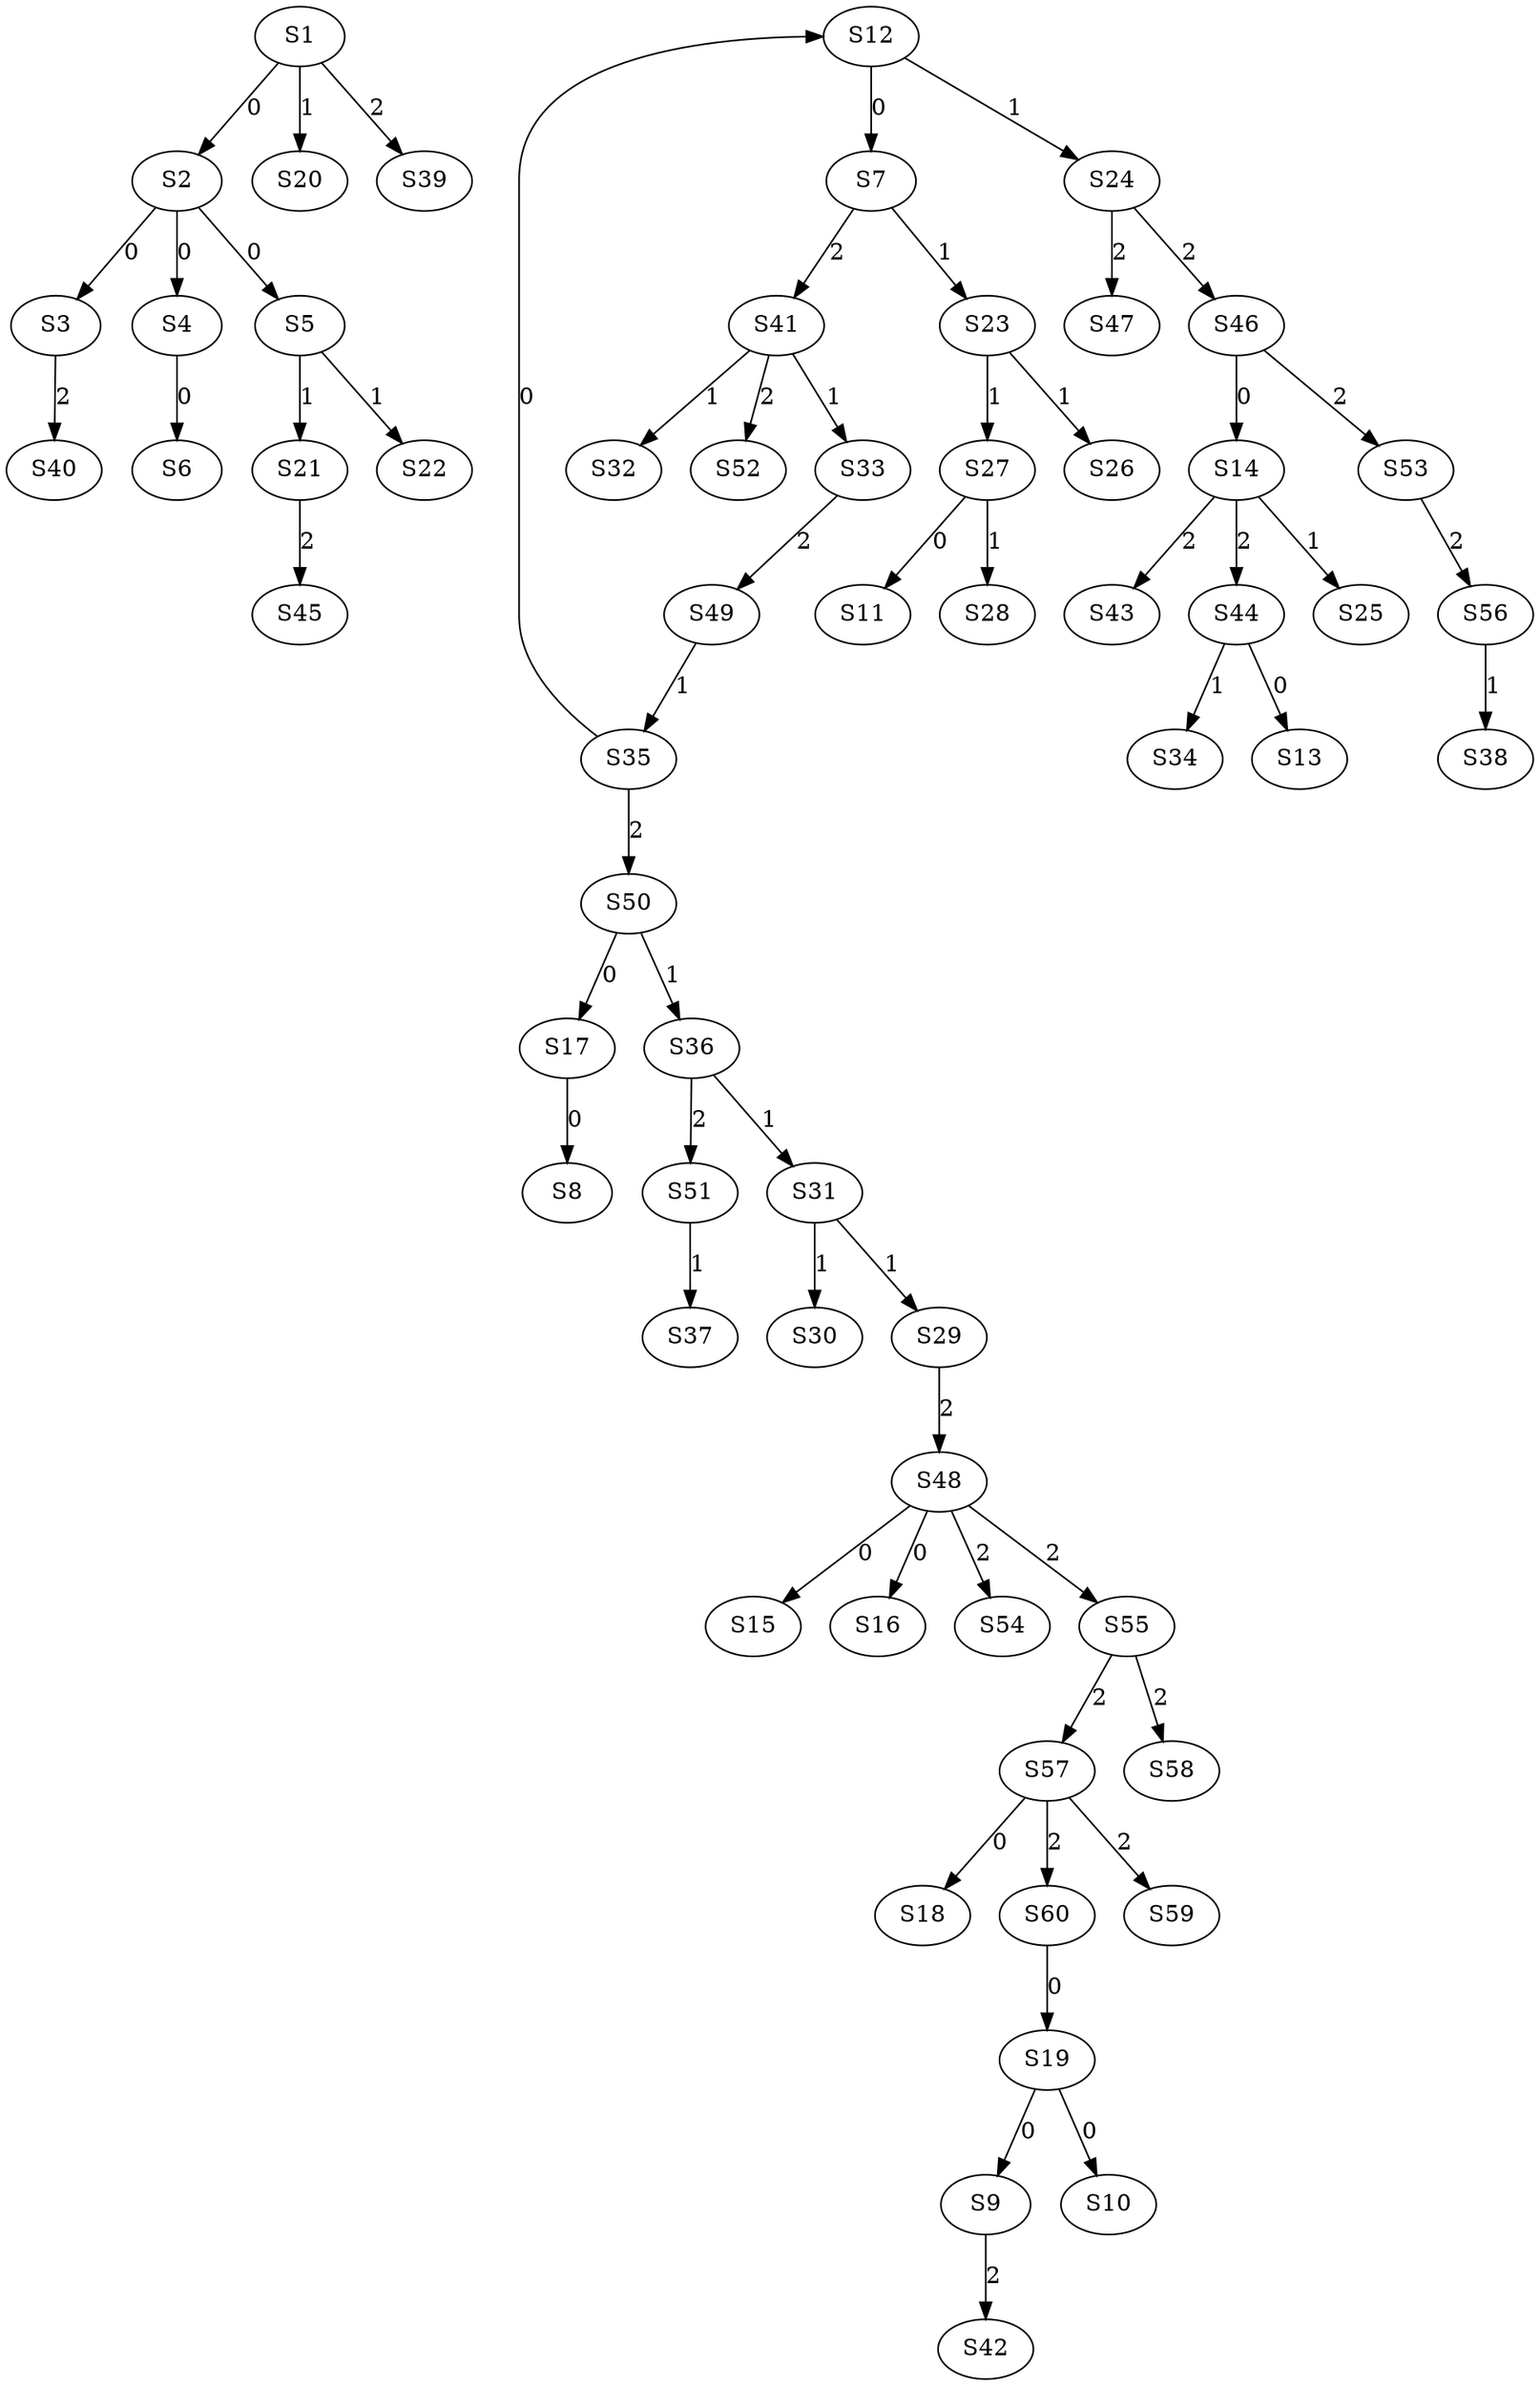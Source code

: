 strict digraph {
	S1 -> S2 [ label = 0 ];
	S2 -> S3 [ label = 0 ];
	S2 -> S4 [ label = 0 ];
	S2 -> S5 [ label = 0 ];
	S4 -> S6 [ label = 0 ];
	S12 -> S7 [ label = 0 ];
	S17 -> S8 [ label = 0 ];
	S19 -> S9 [ label = 0 ];
	S19 -> S10 [ label = 0 ];
	S27 -> S11 [ label = 0 ];
	S35 -> S12 [ label = 0 ];
	S44 -> S13 [ label = 0 ];
	S46 -> S14 [ label = 0 ];
	S48 -> S15 [ label = 0 ];
	S48 -> S16 [ label = 0 ];
	S50 -> S17 [ label = 0 ];
	S57 -> S18 [ label = 0 ];
	S60 -> S19 [ label = 0 ];
	S1 -> S20 [ label = 1 ];
	S5 -> S21 [ label = 1 ];
	S5 -> S22 [ label = 1 ];
	S7 -> S23 [ label = 1 ];
	S12 -> S24 [ label = 1 ];
	S14 -> S25 [ label = 1 ];
	S23 -> S26 [ label = 1 ];
	S23 -> S27 [ label = 1 ];
	S27 -> S28 [ label = 1 ];
	S31 -> S29 [ label = 1 ];
	S31 -> S30 [ label = 1 ];
	S36 -> S31 [ label = 1 ];
	S41 -> S32 [ label = 1 ];
	S41 -> S33 [ label = 1 ];
	S44 -> S34 [ label = 1 ];
	S49 -> S35 [ label = 1 ];
	S50 -> S36 [ label = 1 ];
	S51 -> S37 [ label = 1 ];
	S56 -> S38 [ label = 1 ];
	S1 -> S39 [ label = 2 ];
	S3 -> S40 [ label = 2 ];
	S7 -> S41 [ label = 2 ];
	S9 -> S42 [ label = 2 ];
	S14 -> S43 [ label = 2 ];
	S14 -> S44 [ label = 2 ];
	S21 -> S45 [ label = 2 ];
	S24 -> S46 [ label = 2 ];
	S24 -> S47 [ label = 2 ];
	S29 -> S48 [ label = 2 ];
	S33 -> S49 [ label = 2 ];
	S35 -> S50 [ label = 2 ];
	S36 -> S51 [ label = 2 ];
	S41 -> S52 [ label = 2 ];
	S46 -> S53 [ label = 2 ];
	S48 -> S54 [ label = 2 ];
	S48 -> S55 [ label = 2 ];
	S53 -> S56 [ label = 2 ];
	S55 -> S57 [ label = 2 ];
	S55 -> S58 [ label = 2 ];
	S57 -> S59 [ label = 2 ];
	S57 -> S60 [ label = 2 ];
}